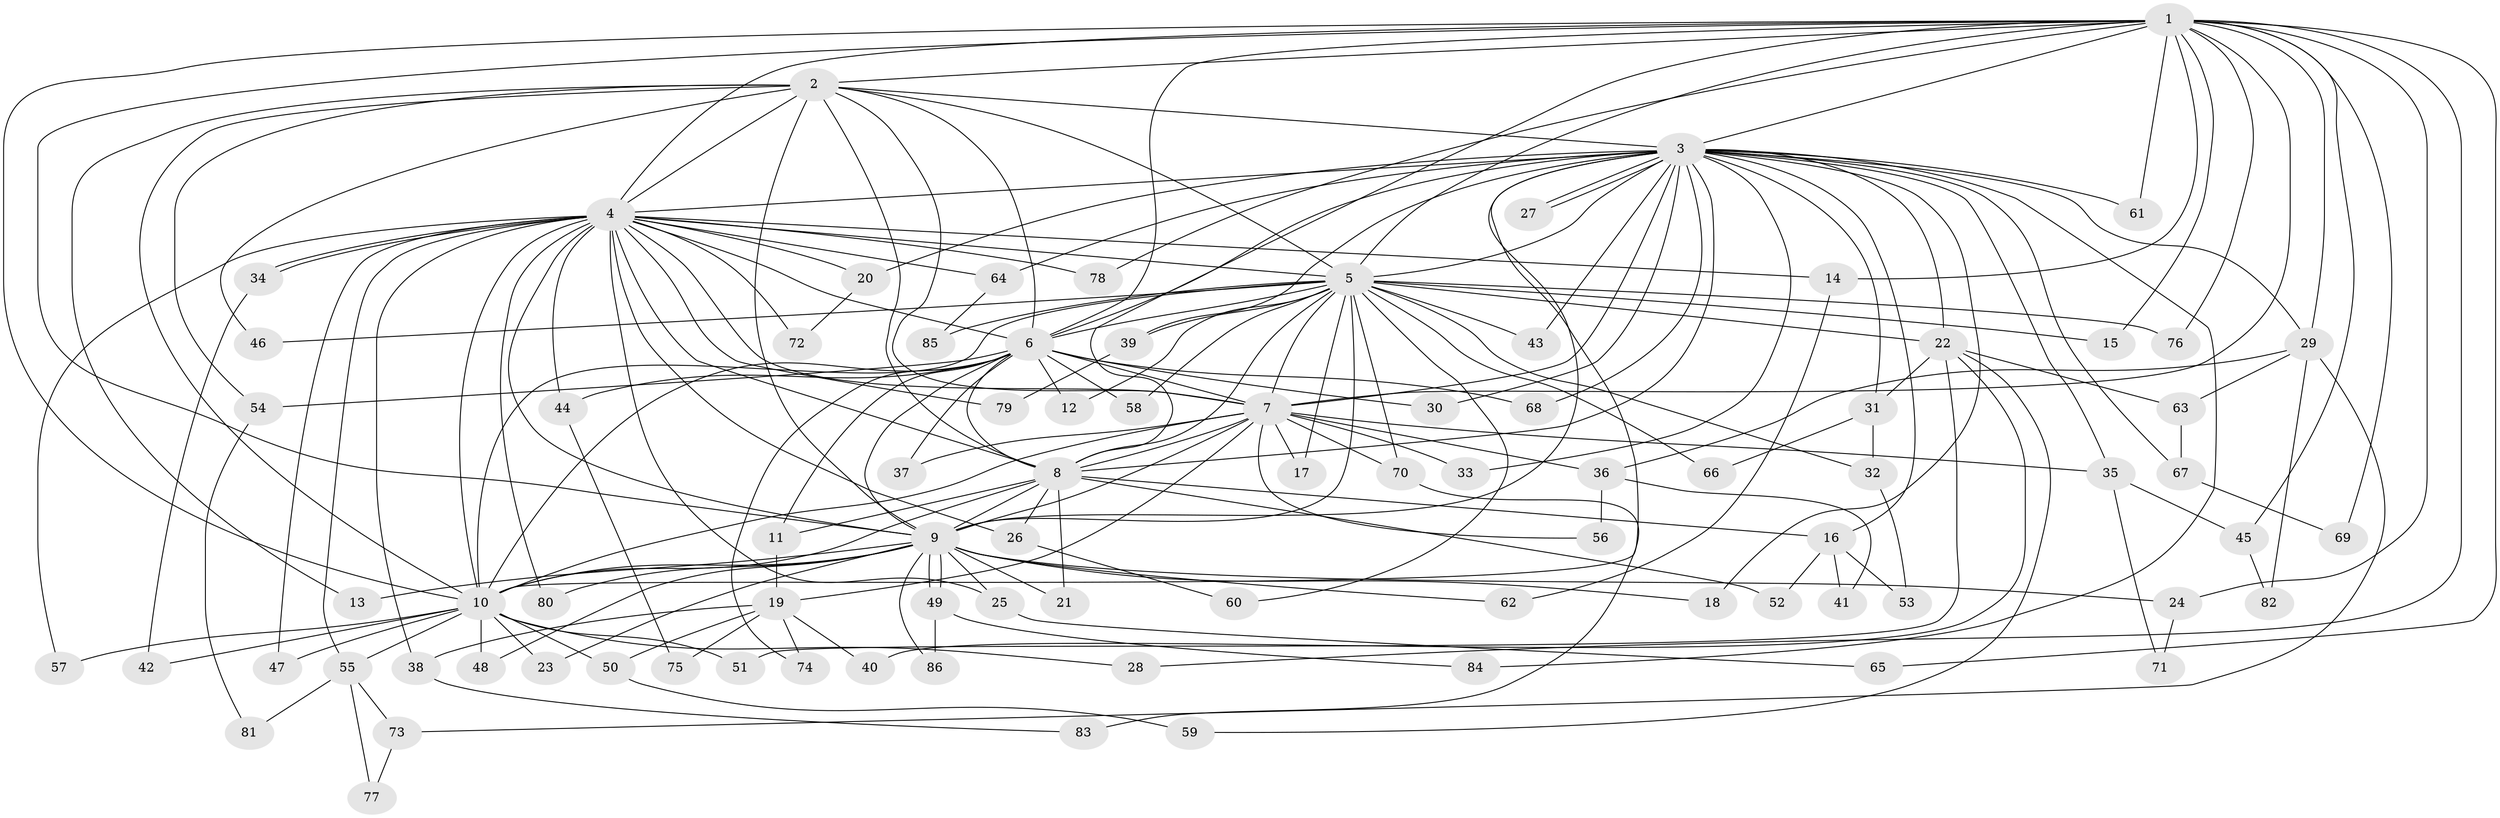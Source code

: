 // Generated by graph-tools (version 1.1) at 2025/13/03/09/25 04:13:48]
// undirected, 86 vertices, 197 edges
graph export_dot {
graph [start="1"]
  node [color=gray90,style=filled];
  1;
  2;
  3;
  4;
  5;
  6;
  7;
  8;
  9;
  10;
  11;
  12;
  13;
  14;
  15;
  16;
  17;
  18;
  19;
  20;
  21;
  22;
  23;
  24;
  25;
  26;
  27;
  28;
  29;
  30;
  31;
  32;
  33;
  34;
  35;
  36;
  37;
  38;
  39;
  40;
  41;
  42;
  43;
  44;
  45;
  46;
  47;
  48;
  49;
  50;
  51;
  52;
  53;
  54;
  55;
  56;
  57;
  58;
  59;
  60;
  61;
  62;
  63;
  64;
  65;
  66;
  67;
  68;
  69;
  70;
  71;
  72;
  73;
  74;
  75;
  76;
  77;
  78;
  79;
  80;
  81;
  82;
  83;
  84;
  85;
  86;
  1 -- 2;
  1 -- 3;
  1 -- 4;
  1 -- 5;
  1 -- 6;
  1 -- 7;
  1 -- 8;
  1 -- 9;
  1 -- 10;
  1 -- 14;
  1 -- 15;
  1 -- 24;
  1 -- 28;
  1 -- 29;
  1 -- 45;
  1 -- 61;
  1 -- 65;
  1 -- 69;
  1 -- 76;
  1 -- 78;
  2 -- 3;
  2 -- 4;
  2 -- 5;
  2 -- 6;
  2 -- 7;
  2 -- 8;
  2 -- 9;
  2 -- 10;
  2 -- 13;
  2 -- 46;
  2 -- 54;
  3 -- 4;
  3 -- 5;
  3 -- 6;
  3 -- 7;
  3 -- 8;
  3 -- 9;
  3 -- 10;
  3 -- 16;
  3 -- 18;
  3 -- 20;
  3 -- 22;
  3 -- 27;
  3 -- 27;
  3 -- 29;
  3 -- 30;
  3 -- 31;
  3 -- 33;
  3 -- 35;
  3 -- 39;
  3 -- 43;
  3 -- 61;
  3 -- 64;
  3 -- 67;
  3 -- 68;
  3 -- 84;
  4 -- 5;
  4 -- 6;
  4 -- 7;
  4 -- 8;
  4 -- 9;
  4 -- 10;
  4 -- 14;
  4 -- 20;
  4 -- 25;
  4 -- 26;
  4 -- 34;
  4 -- 34;
  4 -- 38;
  4 -- 44;
  4 -- 47;
  4 -- 55;
  4 -- 57;
  4 -- 64;
  4 -- 72;
  4 -- 78;
  4 -- 79;
  4 -- 80;
  5 -- 6;
  5 -- 7;
  5 -- 8;
  5 -- 9;
  5 -- 10;
  5 -- 12;
  5 -- 15;
  5 -- 17;
  5 -- 22;
  5 -- 32;
  5 -- 39;
  5 -- 43;
  5 -- 46;
  5 -- 58;
  5 -- 60;
  5 -- 66;
  5 -- 70;
  5 -- 76;
  5 -- 85;
  6 -- 7;
  6 -- 8;
  6 -- 9;
  6 -- 10;
  6 -- 11;
  6 -- 12;
  6 -- 30;
  6 -- 37;
  6 -- 44;
  6 -- 54;
  6 -- 58;
  6 -- 68;
  6 -- 74;
  7 -- 8;
  7 -- 9;
  7 -- 10;
  7 -- 17;
  7 -- 19;
  7 -- 33;
  7 -- 35;
  7 -- 36;
  7 -- 37;
  7 -- 56;
  7 -- 70;
  8 -- 9;
  8 -- 10;
  8 -- 11;
  8 -- 16;
  8 -- 21;
  8 -- 26;
  8 -- 52;
  9 -- 10;
  9 -- 13;
  9 -- 18;
  9 -- 21;
  9 -- 23;
  9 -- 24;
  9 -- 25;
  9 -- 48;
  9 -- 49;
  9 -- 49;
  9 -- 62;
  9 -- 80;
  9 -- 86;
  10 -- 23;
  10 -- 28;
  10 -- 42;
  10 -- 47;
  10 -- 48;
  10 -- 50;
  10 -- 51;
  10 -- 55;
  10 -- 57;
  11 -- 19;
  14 -- 62;
  16 -- 41;
  16 -- 52;
  16 -- 53;
  19 -- 38;
  19 -- 40;
  19 -- 50;
  19 -- 74;
  19 -- 75;
  20 -- 72;
  22 -- 31;
  22 -- 40;
  22 -- 51;
  22 -- 59;
  22 -- 63;
  24 -- 71;
  25 -- 65;
  26 -- 60;
  29 -- 36;
  29 -- 63;
  29 -- 73;
  29 -- 82;
  31 -- 32;
  31 -- 66;
  32 -- 53;
  34 -- 42;
  35 -- 45;
  35 -- 71;
  36 -- 41;
  36 -- 56;
  38 -- 83;
  39 -- 79;
  44 -- 75;
  45 -- 82;
  49 -- 84;
  49 -- 86;
  50 -- 59;
  54 -- 81;
  55 -- 73;
  55 -- 77;
  55 -- 81;
  63 -- 67;
  64 -- 85;
  67 -- 69;
  70 -- 83;
  73 -- 77;
}
